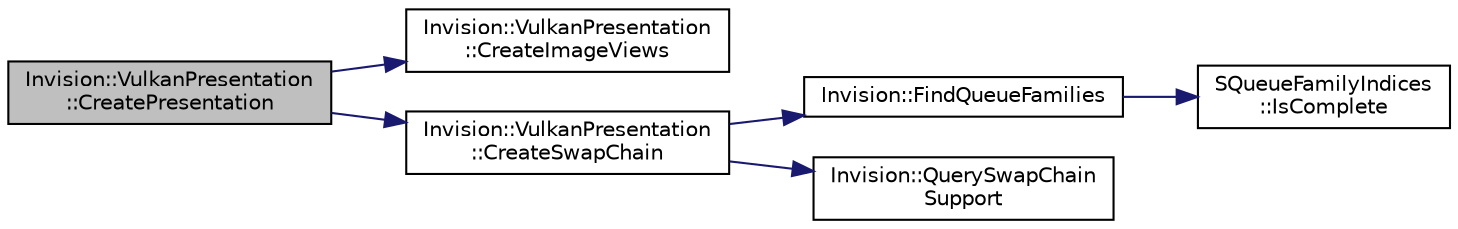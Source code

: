 digraph "Invision::VulkanPresentation::CreatePresentation"
{
 // LATEX_PDF_SIZE
  edge [fontname="Helvetica",fontsize="10",labelfontname="Helvetica",labelfontsize="10"];
  node [fontname="Helvetica",fontsize="10",shape=record];
  rankdir="LR";
  Node1 [label="Invision::VulkanPresentation\l::CreatePresentation",height=0.2,width=0.4,color="black", fillcolor="grey75", style="filled", fontcolor="black",tooltip=" "];
  Node1 -> Node2 [color="midnightblue",fontsize="10",style="solid",fontname="Helvetica"];
  Node2 [label="Invision::VulkanPresentation\l::CreateImageViews",height=0.2,width=0.4,color="black", fillcolor="white", style="filled",URL="$class_invision_1_1_vulkan_presentation.html#ad5fe69d175777e4e746c23860764abd7",tooltip=" "];
  Node1 -> Node3 [color="midnightblue",fontsize="10",style="solid",fontname="Helvetica"];
  Node3 [label="Invision::VulkanPresentation\l::CreateSwapChain",height=0.2,width=0.4,color="black", fillcolor="white", style="filled",URL="$class_invision_1_1_vulkan_presentation.html#a40b3f250ac9c77fb87d309f7bbad7d5a",tooltip=" "];
  Node3 -> Node4 [color="midnightblue",fontsize="10",style="solid",fontname="Helvetica"];
  Node4 [label="Invision::FindQueueFamilies",height=0.2,width=0.4,color="black", fillcolor="white", style="filled",URL="$namespace_invision.html#a20f3ea575e96e64dee3be16ce8e92a9c",tooltip=" "];
  Node4 -> Node5 [color="midnightblue",fontsize="10",style="solid",fontname="Helvetica"];
  Node5 [label="SQueueFamilyIndices\l::IsComplete",height=0.2,width=0.4,color="black", fillcolor="white", style="filled",URL="$struct_s_queue_family_indices.html#a302c72b58ab548ac061d0236a98bdcd6",tooltip=" "];
  Node3 -> Node6 [color="midnightblue",fontsize="10",style="solid",fontname="Helvetica"];
  Node6 [label="Invision::QuerySwapChain\lSupport",height=0.2,width=0.4,color="black", fillcolor="white", style="filled",URL="$namespace_invision.html#a93239d60c7dbcdffa493204f44482fa9",tooltip=" "];
}

